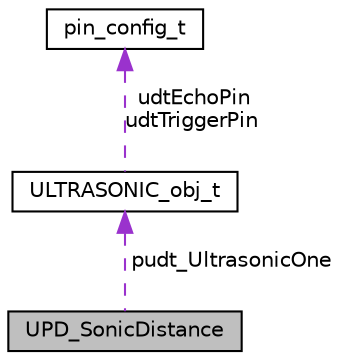 digraph "UPD_SonicDistance"
{
 // LATEX_PDF_SIZE
  edge [fontname="Helvetica",fontsize="10",labelfontname="Helvetica",labelfontsize="10"];
  node [fontname="Helvetica",fontsize="10",shape=record];
  Node1 [label="UPD_SonicDistance",height=0.2,width=0.4,color="black", fillcolor="grey75", style="filled", fontcolor="black",tooltip=" "];
  Node2 -> Node1 [dir="back",color="darkorchid3",fontsize="10",style="dashed",label=" pudt_UltrasonicOne" ,fontname="Helvetica"];
  Node2 [label="ULTRASONIC_obj_t",height=0.2,width=0.4,color="black", fillcolor="white", style="filled",URL="$structULTRASONIC__obj__t.html",tooltip=" "];
  Node3 -> Node2 [dir="back",color="darkorchid3",fontsize="10",style="dashed",label=" udtEchoPin\nudtTriggerPin" ,fontname="Helvetica"];
  Node3 [label="pin_config_t",height=0.2,width=0.4,color="black", fillcolor="white", style="filled",URL="$structpin__config__t.html",tooltip=" "];
}
